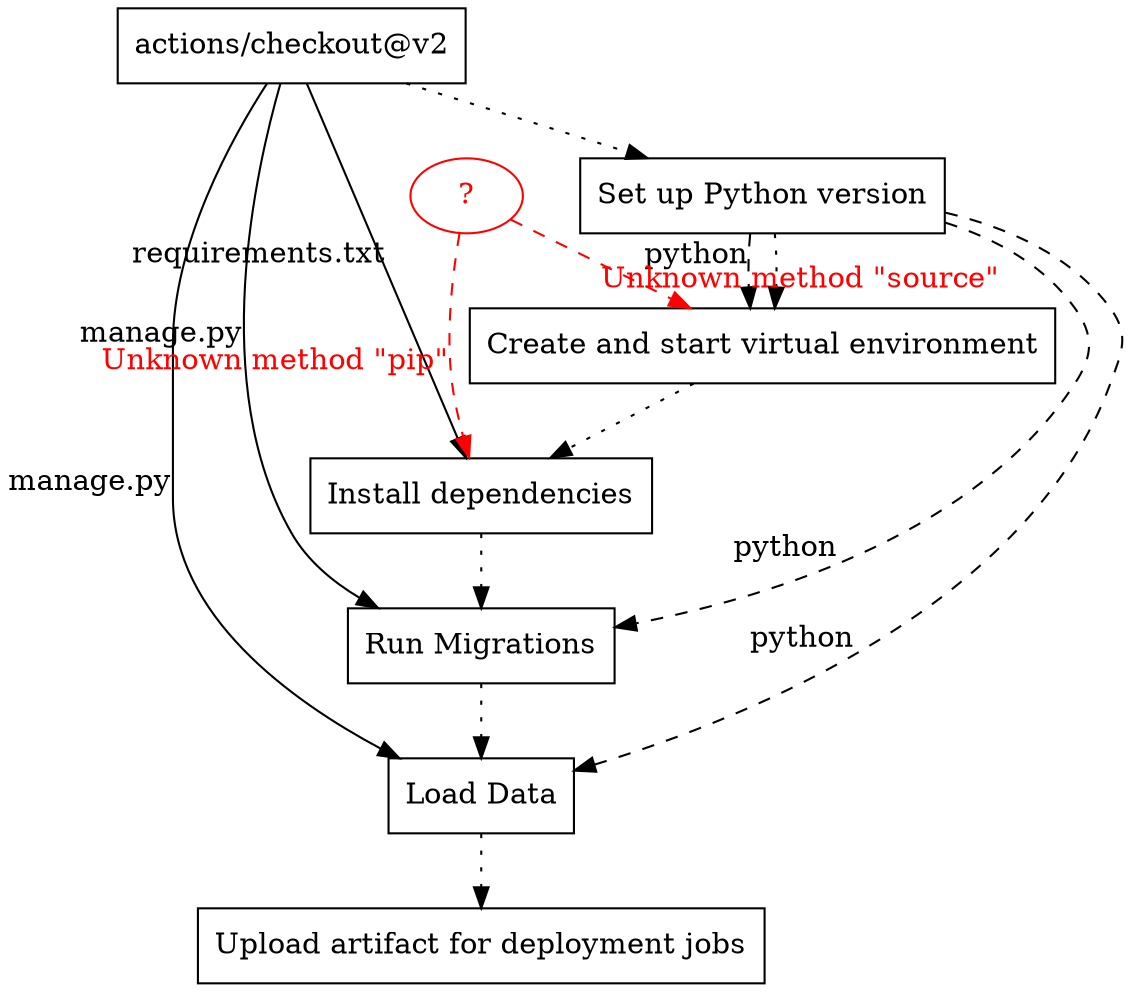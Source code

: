 digraph {
	"actions/checkout@v2" [shape=rect]
	"Set up Python version" [shape=rect]
	"Create and start virtual environment" [shape=rect]
	"Install dependencies" [shape=rect]
	"Run Migrations" [shape=rect]
	"Load Data" [shape=rect]
	"Upload artifact for deployment jobs" [shape=rect]
	"?" [shape=rect]
	"?" [color=red fontcolor=red shape=ellipse]
	"actions/checkout@v2" -> "Install dependencies" [decorate=false xlabel="requirements.txt"]
	"actions/checkout@v2" -> "Run Migrations" [decorate=false xlabel="manage.py"]
	"actions/checkout@v2" -> "Load Data" [decorate=false xlabel="manage.py"]
	"actions/checkout@v2" -> "Set up Python version" [style=dotted xlabel=""]
	"Set up Python version" -> "Create and start virtual environment" [style=dashed xlabel=python]
	"Set up Python version" -> "Run Migrations" [style=dashed xlabel=python]
	"Set up Python version" -> "Load Data" [style=dashed xlabel=python]
	"Set up Python version" -> "Create and start virtual environment" [style=dotted xlabel=""]
	"Create and start virtual environment" -> "Install dependencies" [style=dotted xlabel=""]
	"Install dependencies" -> "Run Migrations" [style=dotted xlabel=""]
	"Run Migrations" -> "Load Data" [style=dotted xlabel=""]
	"Load Data" -> "Upload artifact for deployment jobs" [style=dotted xlabel=""]
	"?" -> "Create and start virtual environment" [color=red fontcolor=red style=dashed xlabel="Unknown method \"source\""]
	"?" -> "Install dependencies" [color=red fontcolor=red style=dashed xlabel="Unknown method \"pip\""]
}
